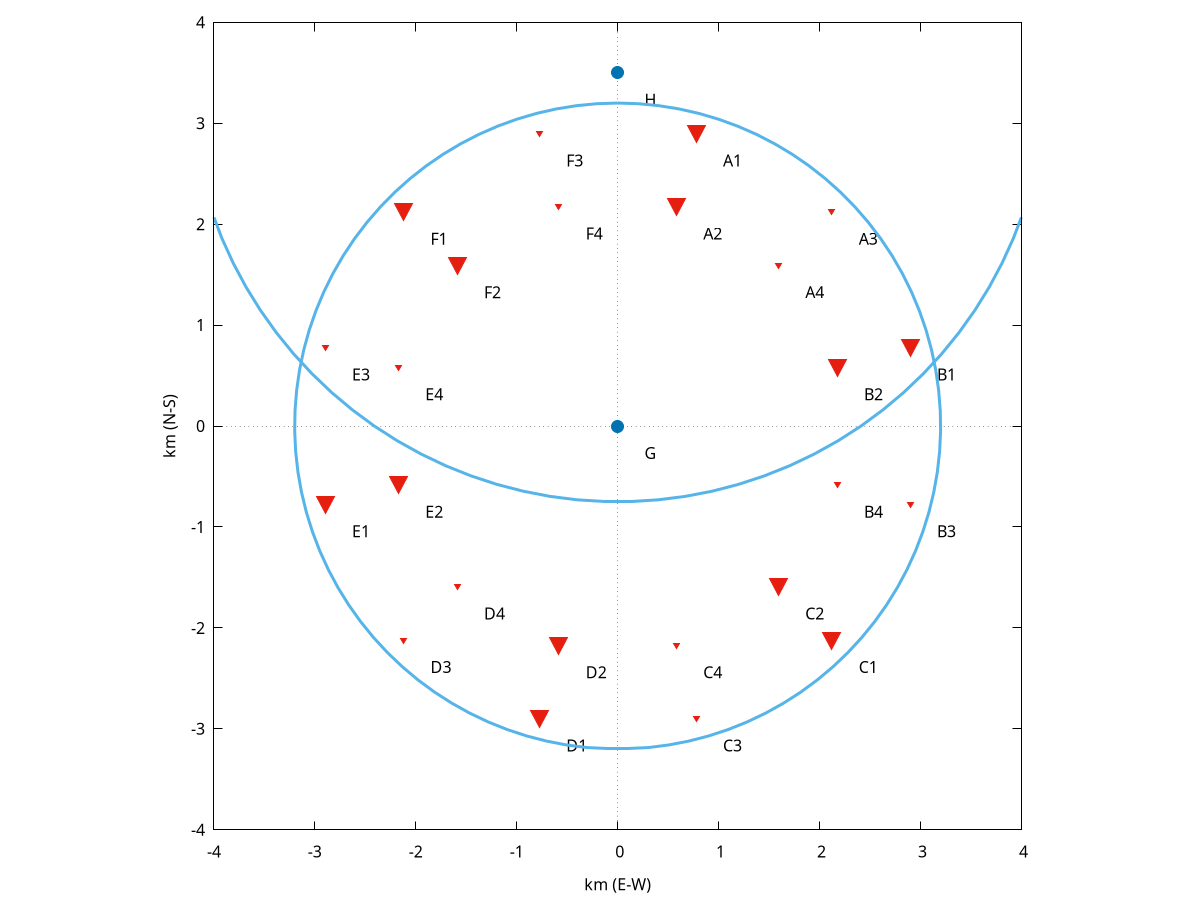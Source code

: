 set encoding iso_8859_1
set xrange [-4:4]
set yrange [-4:4]
set size square
set xlabel "km (E-W)"
set ylabel "km (N-S)"
set arrow from -4,0 to 4,0 nohead lt 0
set arrow from 0,-4 to 0,4 nohead lt 0
set label "G" at 0.266667,-0.266667 left
set label "A1" at 1.04312,2.63111 left
set label "A2" at 0.84901,1.90666 left
set label "A3" at 2.38799,1.85465 left
set label "A4" at 1.85766,1.32432 left
set label "B1" at 3.16445,0.50979 left
set label "B2" at 2.44,0.315676 left
set label "B3" at 3.16445,-1.04312 left
set label "B4" at 2.44,-0.84901 left
set label "C1" at 2.38799,-2.38799 left
set label "C2" at 1.85766,-1.85766 left
set label "C3" at 1.04312,-3.16445 left
set label "C4" at 0.84901,-2.44 left
set label "D1" at -0.50979,-3.16445 left
set label "D2" at -0.315676,-2.44 left
set label "D3" at -1.85465,-2.38799 left
set label "D4" at -1.32432,-1.85766 left
set label "E1" at -2.63111,-1.04312 left
set label "E2" at -1.90666,-0.84901 left
set label "E3" at -2.63111,0.50979 left
set label "E4" at -1.90666,0.315676 left
set label "F1" at -1.85465,1.85465 left
set label "F2" at -1.32432,1.32432 left
set label "F3" at -0.50979,2.63111 left
set label "F4" at -0.315676,1.90666 left
set label "H" at 0.266667,3.23333 left
set parametric
plot [0:2*pi] '-' notitle w p lt 6 pt 7 ps 2, \
'-' notitle w p lt 7 pt 71 ps 3, \
'-' notitle w p lt 7 pt 71 ps 3, \
'-' notitle w p lt 7 pt 71 ps 1, \
'-' notitle w p lt 7 pt 71 ps 1, \
'-' notitle w p lt 7 pt 71 ps 3, \
'-' notitle w p lt 7 pt 71 ps 3, \
'-' notitle w p lt 7 pt 71 ps 1, \
'-' notitle w p lt 7 pt 71 ps 1, \
'-' notitle w p lt 7 pt 71 ps 3, \
'-' notitle w p lt 7 pt 71 ps 3, \
'-' notitle w p lt 7 pt 71 ps 1, \
'-' notitle w p lt 7 pt 71 ps 1, \
'-' notitle w p lt 7 pt 71 ps 3, \
'-' notitle w p lt 7 pt 71 ps 3, \
'-' notitle w p lt 7 pt 71 ps 1, \
'-' notitle w p lt 7 pt 71 ps 1, \
'-' notitle w p lt 7 pt 71 ps 3, \
'-' notitle w p lt 7 pt 71 ps 3, \
'-' notitle w p lt 7 pt 71 ps 1, \
'-' notitle w p lt 7 pt 71 ps 1, \
'-' notitle w p lt 7 pt 71 ps 3, \
'-' notitle w p lt 7 pt 71 ps 3, \
'-' notitle w p lt 7 pt 71 ps 1, \
'-' notitle w p lt 7 pt 71 ps 1, \
'-' notitle w p lt 6 pt 7 ps 2, \
4.25*sin(t)+0, 4.25*cos(t)+3.5 notitle w l lt 3 lw 3, \
3.2*sin(t)+0, 3.2*cos(t)+0 notitle w l lt 3 lw 3
0 0
e
0.776457 2.89778
e
0.582343 2.17333
e
2.12132 2.12132
e
1.59099 1.59099
e
2.89778 0.776457
e
2.17333 0.582343
e
2.89778 -0.776457
e
2.17333 -0.582343
e
2.12132 -2.12132
e
1.59099 -1.59099
e
0.776457 -2.89778
e
0.582343 -2.17333
e
-0.776457 -2.89778
e
-0.582343 -2.17333
e
-2.12132 -2.12132
e
-1.59099 -1.59099
e
-2.89778 -0.776457
e
-2.17333 -0.582343
e
-2.89778 0.776457
e
-2.17333 0.582343
e
-2.12132 2.12132
e
-1.59099 1.59099
e
-0.776457 2.89778
e
-0.582343 2.17333
e
0 3.5
e
